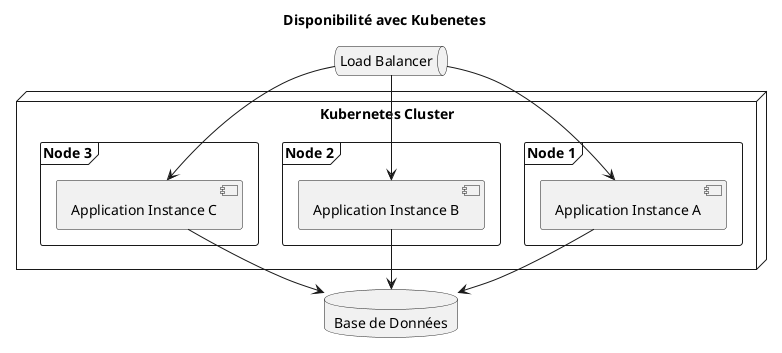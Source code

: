@startuml
title Disponibilité avec Kubenetes

node "Kubernetes Cluster" {
  frame "Node 1" {
    component "Application Instance A"
  }
  frame "Node 2" {
    component "Application Instance B"
  }
  frame "Node 3" {
    component "Application Instance C"
  }
}

queue "Load Balancer" as LB
database "Base de Données" as DB

LB --> "Application Instance A"
LB --> "Application Instance B"
LB --> "Application Instance C"

"Application Instance A" --> DB
"Application Instance B" --> DB
"Application Instance C" --> DB
@enduml
